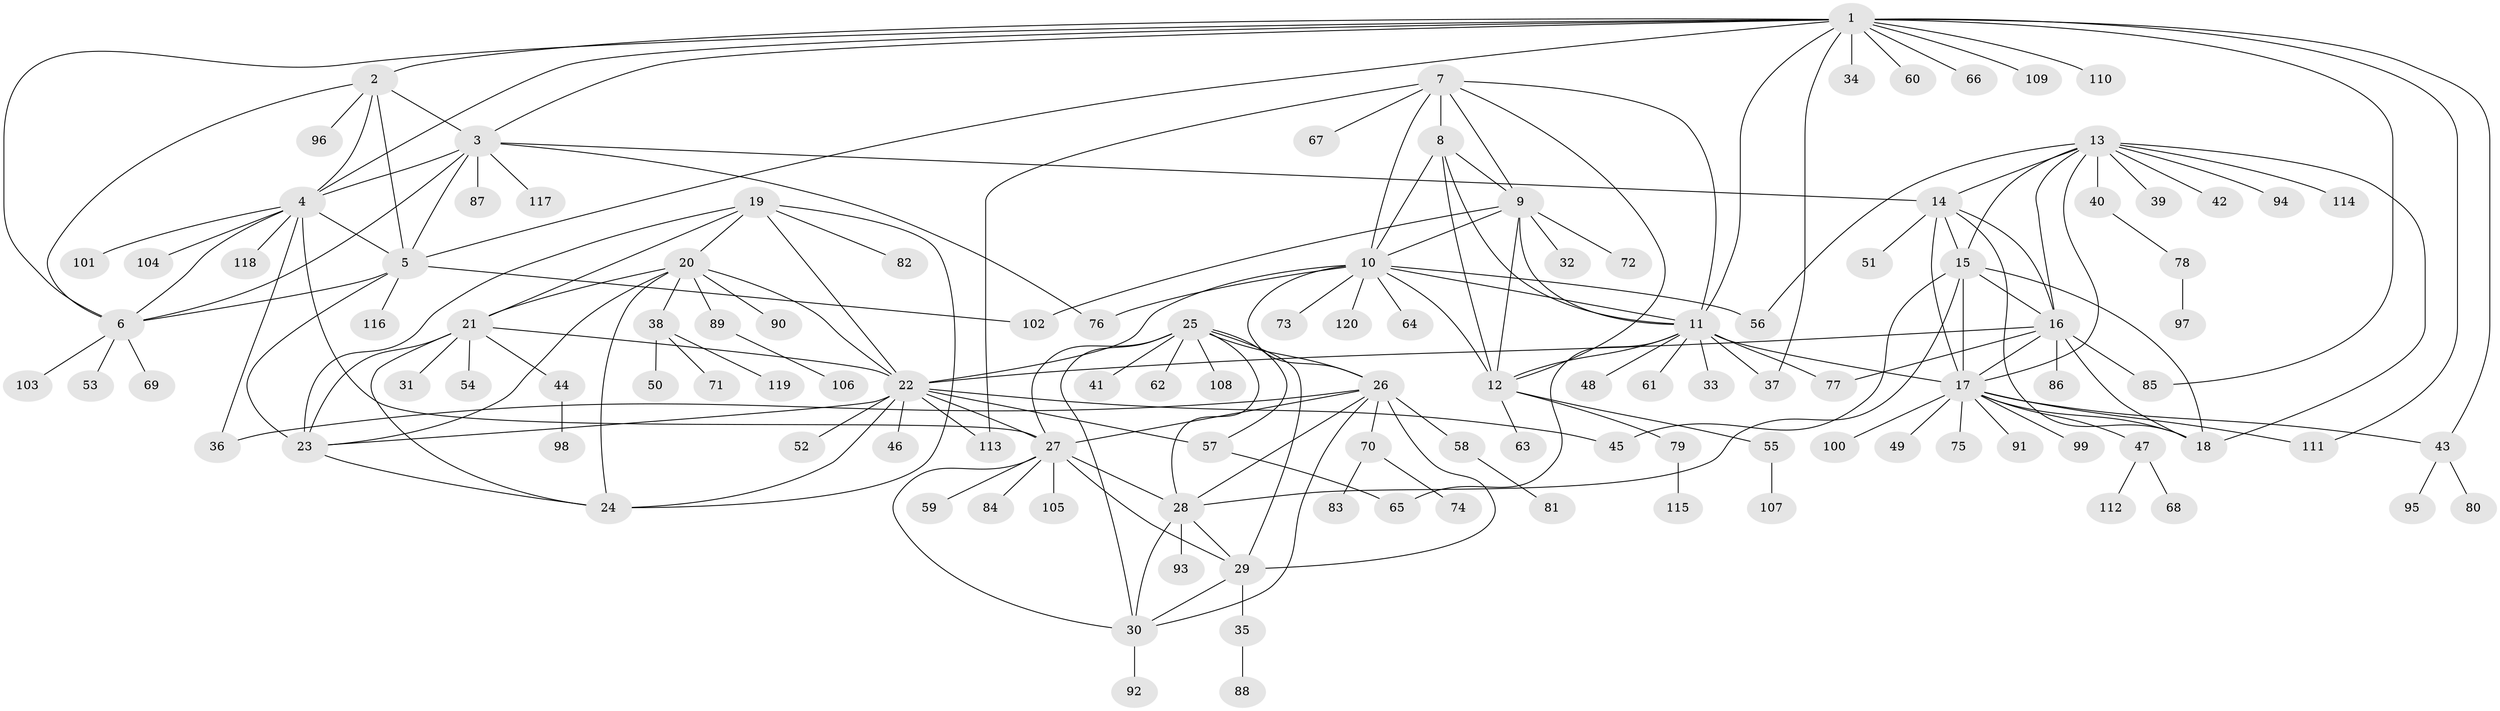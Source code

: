 // Generated by graph-tools (version 1.1) at 2025/37/03/09/25 02:37:25]
// undirected, 120 vertices, 188 edges
graph export_dot {
graph [start="1"]
  node [color=gray90,style=filled];
  1;
  2;
  3;
  4;
  5;
  6;
  7;
  8;
  9;
  10;
  11;
  12;
  13;
  14;
  15;
  16;
  17;
  18;
  19;
  20;
  21;
  22;
  23;
  24;
  25;
  26;
  27;
  28;
  29;
  30;
  31;
  32;
  33;
  34;
  35;
  36;
  37;
  38;
  39;
  40;
  41;
  42;
  43;
  44;
  45;
  46;
  47;
  48;
  49;
  50;
  51;
  52;
  53;
  54;
  55;
  56;
  57;
  58;
  59;
  60;
  61;
  62;
  63;
  64;
  65;
  66;
  67;
  68;
  69;
  70;
  71;
  72;
  73;
  74;
  75;
  76;
  77;
  78;
  79;
  80;
  81;
  82;
  83;
  84;
  85;
  86;
  87;
  88;
  89;
  90;
  91;
  92;
  93;
  94;
  95;
  96;
  97;
  98;
  99;
  100;
  101;
  102;
  103;
  104;
  105;
  106;
  107;
  108;
  109;
  110;
  111;
  112;
  113;
  114;
  115;
  116;
  117;
  118;
  119;
  120;
  1 -- 2;
  1 -- 3;
  1 -- 4;
  1 -- 5;
  1 -- 6;
  1 -- 11;
  1 -- 34;
  1 -- 37;
  1 -- 43;
  1 -- 60;
  1 -- 66;
  1 -- 85;
  1 -- 109;
  1 -- 110;
  1 -- 111;
  2 -- 3;
  2 -- 4;
  2 -- 5;
  2 -- 6;
  2 -- 96;
  3 -- 4;
  3 -- 5;
  3 -- 6;
  3 -- 14;
  3 -- 76;
  3 -- 87;
  3 -- 117;
  4 -- 5;
  4 -- 6;
  4 -- 27;
  4 -- 36;
  4 -- 101;
  4 -- 104;
  4 -- 118;
  5 -- 6;
  5 -- 23;
  5 -- 102;
  5 -- 116;
  6 -- 53;
  6 -- 69;
  6 -- 103;
  7 -- 8;
  7 -- 9;
  7 -- 10;
  7 -- 11;
  7 -- 12;
  7 -- 67;
  7 -- 113;
  8 -- 9;
  8 -- 10;
  8 -- 11;
  8 -- 12;
  9 -- 10;
  9 -- 11;
  9 -- 12;
  9 -- 32;
  9 -- 72;
  9 -- 102;
  10 -- 11;
  10 -- 12;
  10 -- 22;
  10 -- 26;
  10 -- 56;
  10 -- 64;
  10 -- 73;
  10 -- 76;
  10 -- 120;
  11 -- 12;
  11 -- 17;
  11 -- 33;
  11 -- 37;
  11 -- 48;
  11 -- 61;
  11 -- 65;
  11 -- 77;
  12 -- 55;
  12 -- 63;
  12 -- 79;
  13 -- 14;
  13 -- 15;
  13 -- 16;
  13 -- 17;
  13 -- 18;
  13 -- 39;
  13 -- 40;
  13 -- 42;
  13 -- 56;
  13 -- 94;
  13 -- 114;
  14 -- 15;
  14 -- 16;
  14 -- 17;
  14 -- 18;
  14 -- 51;
  15 -- 16;
  15 -- 17;
  15 -- 18;
  15 -- 28;
  15 -- 45;
  16 -- 17;
  16 -- 18;
  16 -- 22;
  16 -- 77;
  16 -- 85;
  16 -- 86;
  17 -- 18;
  17 -- 43;
  17 -- 47;
  17 -- 49;
  17 -- 75;
  17 -- 91;
  17 -- 99;
  17 -- 100;
  17 -- 111;
  19 -- 20;
  19 -- 21;
  19 -- 22;
  19 -- 23;
  19 -- 24;
  19 -- 82;
  20 -- 21;
  20 -- 22;
  20 -- 23;
  20 -- 24;
  20 -- 38;
  20 -- 89;
  20 -- 90;
  21 -- 22;
  21 -- 23;
  21 -- 24;
  21 -- 31;
  21 -- 44;
  21 -- 54;
  22 -- 23;
  22 -- 24;
  22 -- 27;
  22 -- 45;
  22 -- 46;
  22 -- 52;
  22 -- 57;
  22 -- 113;
  23 -- 24;
  25 -- 26;
  25 -- 27;
  25 -- 28;
  25 -- 29;
  25 -- 30;
  25 -- 41;
  25 -- 57;
  25 -- 62;
  25 -- 108;
  26 -- 27;
  26 -- 28;
  26 -- 29;
  26 -- 30;
  26 -- 36;
  26 -- 58;
  26 -- 70;
  27 -- 28;
  27 -- 29;
  27 -- 30;
  27 -- 59;
  27 -- 84;
  27 -- 105;
  28 -- 29;
  28 -- 30;
  28 -- 93;
  29 -- 30;
  29 -- 35;
  30 -- 92;
  35 -- 88;
  38 -- 50;
  38 -- 71;
  38 -- 119;
  40 -- 78;
  43 -- 80;
  43 -- 95;
  44 -- 98;
  47 -- 68;
  47 -- 112;
  55 -- 107;
  57 -- 65;
  58 -- 81;
  70 -- 74;
  70 -- 83;
  78 -- 97;
  79 -- 115;
  89 -- 106;
}
